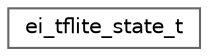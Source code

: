 digraph "Graphical Class Hierarchy"
{
 // LATEX_PDF_SIZE
  bgcolor="transparent";
  edge [fontname=Helvetica,fontsize=10,labelfontname=Helvetica,labelfontsize=10];
  node [fontname=Helvetica,fontsize=10,shape=box,height=0.2,width=0.4];
  rankdir="LR";
  Node0 [id="Node000000",label="ei_tflite_state_t",height=0.2,width=0.4,color="grey40", fillcolor="white", style="filled",URL="$structei__tflite__state__t.html",tooltip=" "];
}
